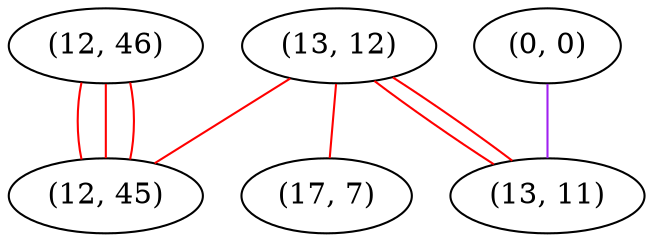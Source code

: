 graph "" {
"(13, 12)";
"(0, 0)";
"(12, 46)";
"(17, 7)";
"(12, 45)";
"(13, 11)";
"(13, 12)" -- "(12, 45)"  [color=red, key=0, weight=1];
"(13, 12)" -- "(13, 11)"  [color=red, key=0, weight=1];
"(13, 12)" -- "(13, 11)"  [color=red, key=1, weight=1];
"(13, 12)" -- "(17, 7)"  [color=red, key=0, weight=1];
"(0, 0)" -- "(13, 11)"  [color=purple, key=0, weight=4];
"(12, 46)" -- "(12, 45)"  [color=red, key=0, weight=1];
"(12, 46)" -- "(12, 45)"  [color=red, key=1, weight=1];
"(12, 46)" -- "(12, 45)"  [color=red, key=2, weight=1];
}
